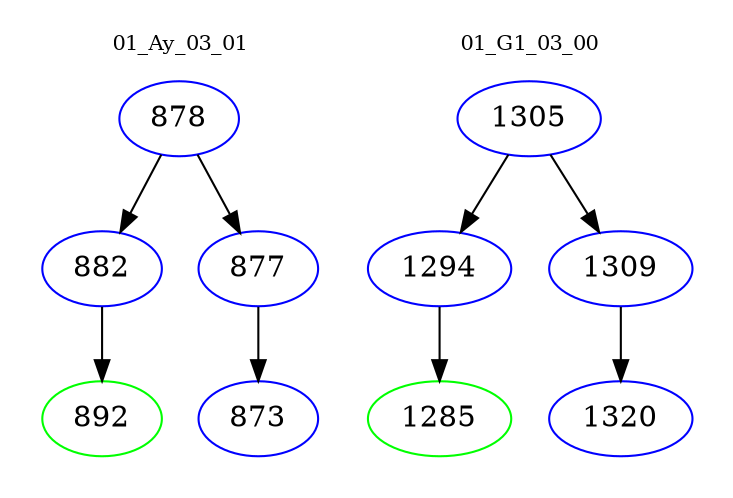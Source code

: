 digraph{
subgraph cluster_0 {
color = white
label = "01_Ay_03_01";
fontsize=10;
T0_878 [label="878", color="blue"]
T0_878 -> T0_882 [color="black"]
T0_882 [label="882", color="blue"]
T0_882 -> T0_892 [color="black"]
T0_892 [label="892", color="green"]
T0_878 -> T0_877 [color="black"]
T0_877 [label="877", color="blue"]
T0_877 -> T0_873 [color="black"]
T0_873 [label="873", color="blue"]
}
subgraph cluster_1 {
color = white
label = "01_G1_03_00";
fontsize=10;
T1_1305 [label="1305", color="blue"]
T1_1305 -> T1_1294 [color="black"]
T1_1294 [label="1294", color="blue"]
T1_1294 -> T1_1285 [color="black"]
T1_1285 [label="1285", color="green"]
T1_1305 -> T1_1309 [color="black"]
T1_1309 [label="1309", color="blue"]
T1_1309 -> T1_1320 [color="black"]
T1_1320 [label="1320", color="blue"]
}
}
